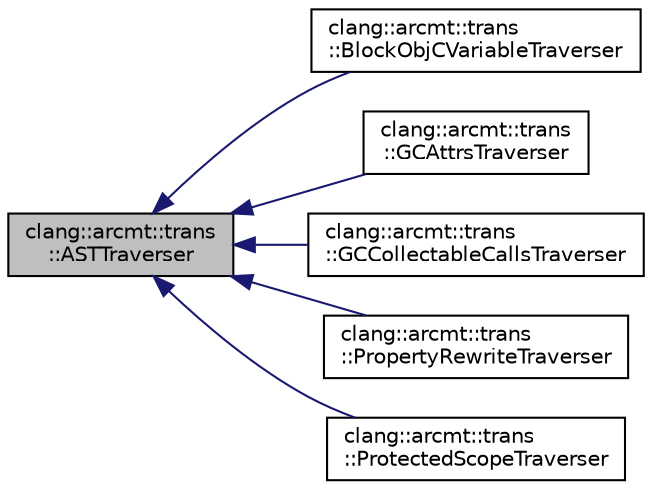 digraph "clang::arcmt::trans::ASTTraverser"
{
 // LATEX_PDF_SIZE
  bgcolor="transparent";
  edge [fontname="Helvetica",fontsize="10",labelfontname="Helvetica",labelfontsize="10"];
  node [fontname="Helvetica",fontsize="10",shape=record];
  rankdir="LR";
  Node1 [label="clang::arcmt::trans\l::ASTTraverser",height=0.2,width=0.4,color="black", fillcolor="grey75", style="filled", fontcolor="black",tooltip=" "];
  Node1 -> Node2 [dir="back",color="midnightblue",fontsize="10",style="solid",fontname="Helvetica"];
  Node2 [label="clang::arcmt::trans\l::BlockObjCVariableTraverser",height=0.2,width=0.4,color="black",URL="$classclang_1_1arcmt_1_1trans_1_1BlockObjCVariableTraverser.html",tooltip=" "];
  Node1 -> Node3 [dir="back",color="midnightblue",fontsize="10",style="solid",fontname="Helvetica"];
  Node3 [label="clang::arcmt::trans\l::GCAttrsTraverser",height=0.2,width=0.4,color="black",URL="$classclang_1_1arcmt_1_1trans_1_1GCAttrsTraverser.html",tooltip=" "];
  Node1 -> Node4 [dir="back",color="midnightblue",fontsize="10",style="solid",fontname="Helvetica"];
  Node4 [label="clang::arcmt::trans\l::GCCollectableCallsTraverser",height=0.2,width=0.4,color="black",URL="$classclang_1_1arcmt_1_1trans_1_1GCCollectableCallsTraverser.html",tooltip=" "];
  Node1 -> Node5 [dir="back",color="midnightblue",fontsize="10",style="solid",fontname="Helvetica"];
  Node5 [label="clang::arcmt::trans\l::PropertyRewriteTraverser",height=0.2,width=0.4,color="black",URL="$classclang_1_1arcmt_1_1trans_1_1PropertyRewriteTraverser.html",tooltip=" "];
  Node1 -> Node6 [dir="back",color="midnightblue",fontsize="10",style="solid",fontname="Helvetica"];
  Node6 [label="clang::arcmt::trans\l::ProtectedScopeTraverser",height=0.2,width=0.4,color="black",URL="$classclang_1_1arcmt_1_1trans_1_1ProtectedScopeTraverser.html",tooltip=" "];
}
